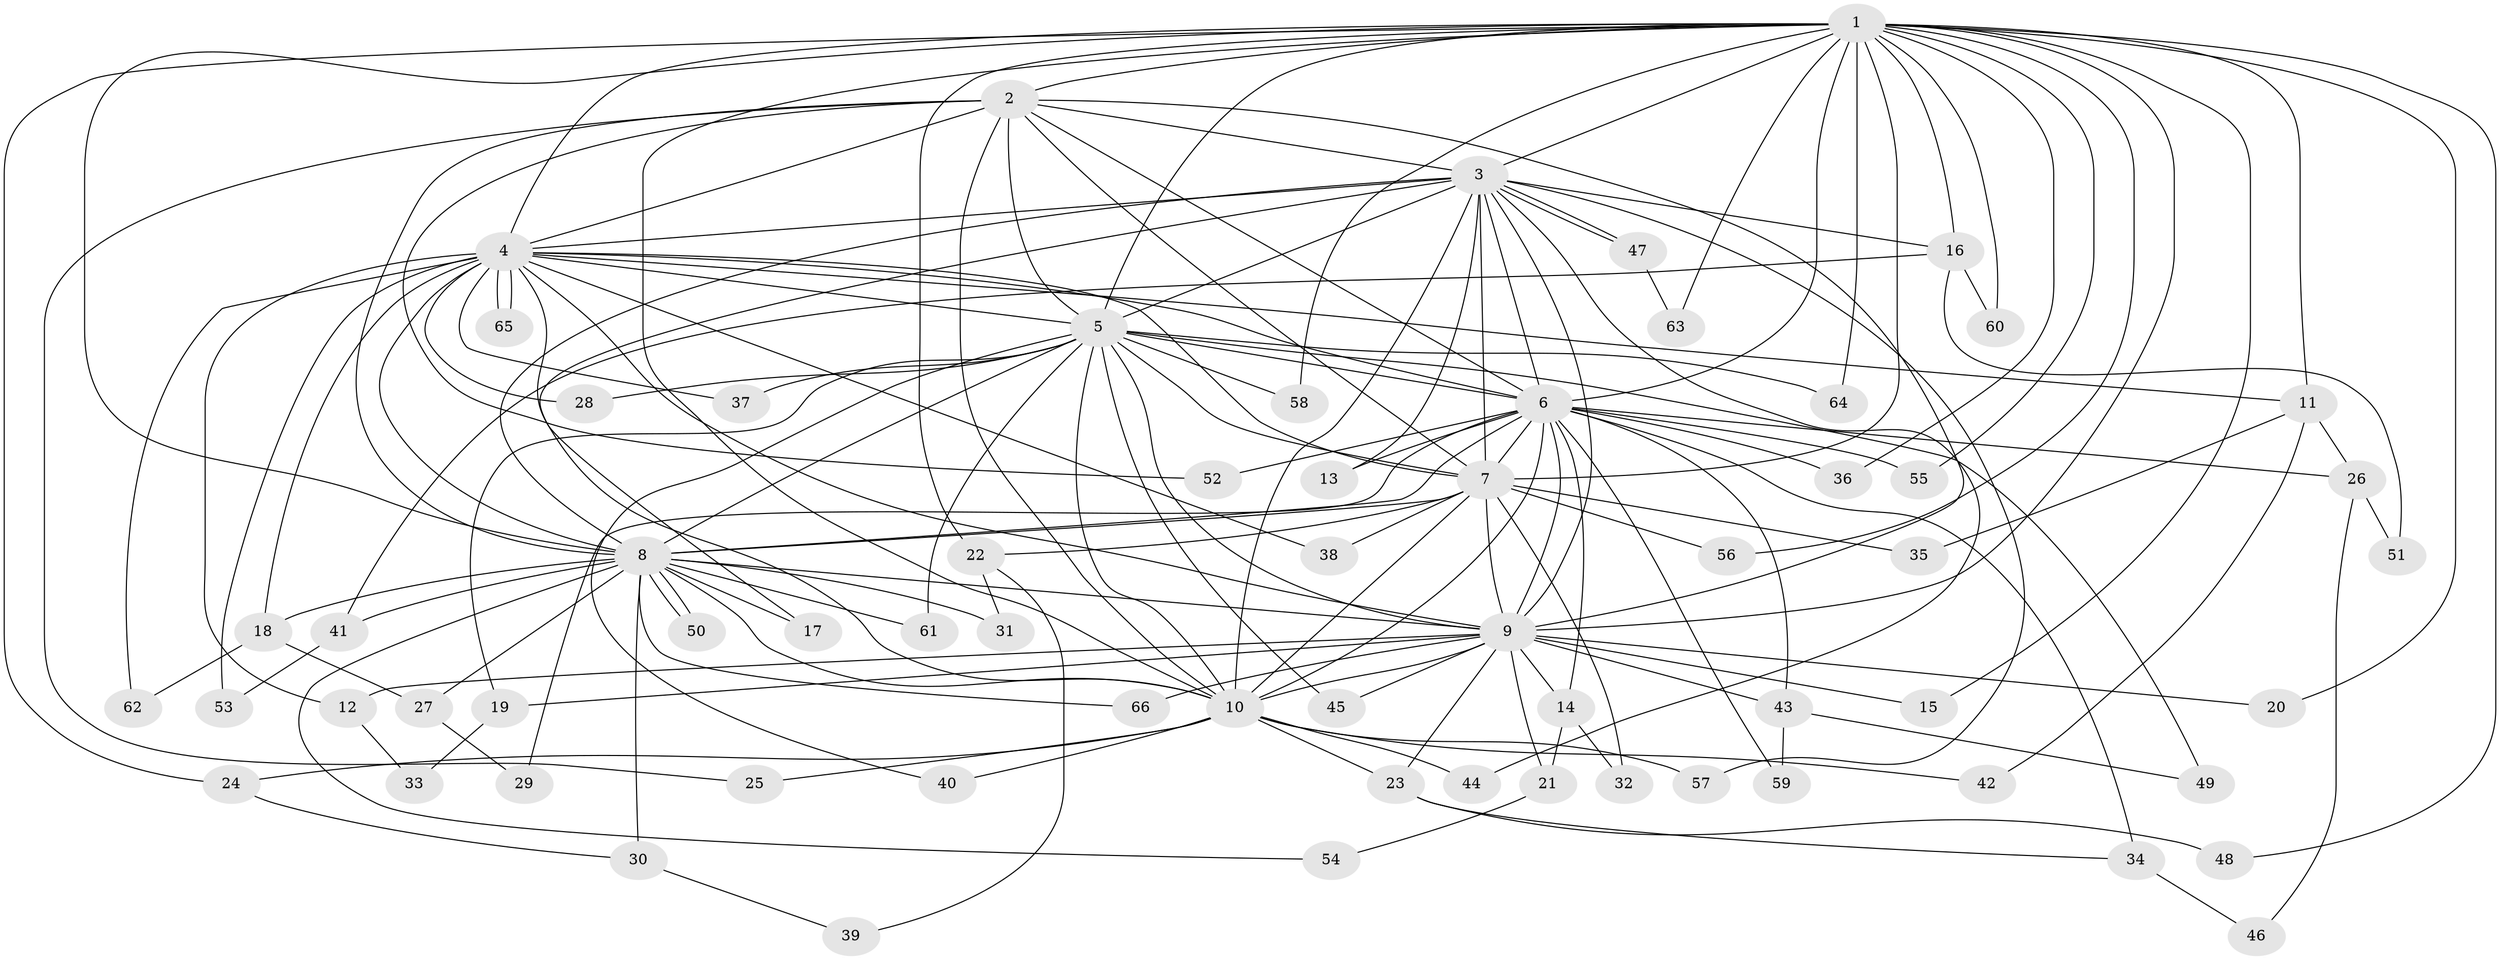 // coarse degree distribution, {29: 0.02, 15: 0.02, 17: 0.02, 14: 0.04, 19: 0.02, 12: 0.02, 13: 0.02, 5: 0.06, 2: 0.6, 4: 0.06, 3: 0.1, 1: 0.02}
// Generated by graph-tools (version 1.1) at 2025/23/03/03/25 07:23:39]
// undirected, 66 vertices, 157 edges
graph export_dot {
graph [start="1"]
  node [color=gray90,style=filled];
  1;
  2;
  3;
  4;
  5;
  6;
  7;
  8;
  9;
  10;
  11;
  12;
  13;
  14;
  15;
  16;
  17;
  18;
  19;
  20;
  21;
  22;
  23;
  24;
  25;
  26;
  27;
  28;
  29;
  30;
  31;
  32;
  33;
  34;
  35;
  36;
  37;
  38;
  39;
  40;
  41;
  42;
  43;
  44;
  45;
  46;
  47;
  48;
  49;
  50;
  51;
  52;
  53;
  54;
  55;
  56;
  57;
  58;
  59;
  60;
  61;
  62;
  63;
  64;
  65;
  66;
  1 -- 2;
  1 -- 3;
  1 -- 4;
  1 -- 5;
  1 -- 6;
  1 -- 7;
  1 -- 8;
  1 -- 9;
  1 -- 10;
  1 -- 11;
  1 -- 15;
  1 -- 16;
  1 -- 20;
  1 -- 22;
  1 -- 24;
  1 -- 36;
  1 -- 48;
  1 -- 55;
  1 -- 56;
  1 -- 58;
  1 -- 60;
  1 -- 63;
  1 -- 64;
  2 -- 3;
  2 -- 4;
  2 -- 5;
  2 -- 6;
  2 -- 7;
  2 -- 8;
  2 -- 9;
  2 -- 10;
  2 -- 25;
  2 -- 52;
  3 -- 4;
  3 -- 5;
  3 -- 6;
  3 -- 7;
  3 -- 8;
  3 -- 9;
  3 -- 10;
  3 -- 13;
  3 -- 16;
  3 -- 17;
  3 -- 44;
  3 -- 47;
  3 -- 47;
  3 -- 57;
  4 -- 5;
  4 -- 6;
  4 -- 7;
  4 -- 8;
  4 -- 9;
  4 -- 10;
  4 -- 11;
  4 -- 12;
  4 -- 18;
  4 -- 28;
  4 -- 37;
  4 -- 38;
  4 -- 53;
  4 -- 62;
  4 -- 65;
  4 -- 65;
  5 -- 6;
  5 -- 7;
  5 -- 8;
  5 -- 9;
  5 -- 10;
  5 -- 19;
  5 -- 28;
  5 -- 37;
  5 -- 40;
  5 -- 45;
  5 -- 49;
  5 -- 58;
  5 -- 61;
  5 -- 64;
  6 -- 7;
  6 -- 8;
  6 -- 9;
  6 -- 10;
  6 -- 13;
  6 -- 14;
  6 -- 26;
  6 -- 29;
  6 -- 34;
  6 -- 36;
  6 -- 43;
  6 -- 52;
  6 -- 55;
  6 -- 59;
  7 -- 8;
  7 -- 9;
  7 -- 10;
  7 -- 22;
  7 -- 32;
  7 -- 35;
  7 -- 38;
  7 -- 56;
  8 -- 9;
  8 -- 10;
  8 -- 17;
  8 -- 18;
  8 -- 27;
  8 -- 30;
  8 -- 31;
  8 -- 41;
  8 -- 50;
  8 -- 50;
  8 -- 54;
  8 -- 61;
  8 -- 66;
  9 -- 10;
  9 -- 12;
  9 -- 14;
  9 -- 15;
  9 -- 19;
  9 -- 20;
  9 -- 21;
  9 -- 23;
  9 -- 43;
  9 -- 45;
  9 -- 66;
  10 -- 23;
  10 -- 24;
  10 -- 25;
  10 -- 40;
  10 -- 42;
  10 -- 44;
  10 -- 57;
  11 -- 26;
  11 -- 35;
  11 -- 42;
  12 -- 33;
  14 -- 21;
  14 -- 32;
  16 -- 41;
  16 -- 51;
  16 -- 60;
  18 -- 27;
  18 -- 62;
  19 -- 33;
  21 -- 54;
  22 -- 31;
  22 -- 39;
  23 -- 34;
  23 -- 48;
  24 -- 30;
  26 -- 46;
  26 -- 51;
  27 -- 29;
  30 -- 39;
  34 -- 46;
  41 -- 53;
  43 -- 49;
  43 -- 59;
  47 -- 63;
}
